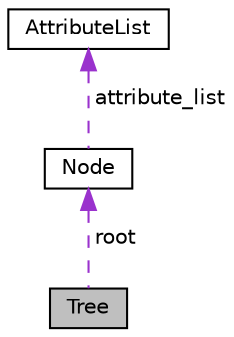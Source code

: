 digraph "Tree"
{
  edge [fontname="Helvetica",fontsize="10",labelfontname="Helvetica",labelfontsize="10"];
  node [fontname="Helvetica",fontsize="10",shape=record];
  Node1 [label="Tree",height=0.2,width=0.4,color="black", fillcolor="grey75", style="filled", fontcolor="black"];
  Node2 -> Node1 [dir="back",color="darkorchid3",fontsize="10",style="dashed",label=" root" ,fontname="Helvetica"];
  Node2 [label="Node",height=0.2,width=0.4,color="black", fillcolor="white", style="filled",URL="$class_node.html",tooltip="Класът описва елементите на XML документът. Всеки е елемент е част от кореново дърво ..."];
  Node3 -> Node2 [dir="back",color="darkorchid3",fontsize="10",style="dashed",label=" attribute_list" ,fontname="Helvetica"];
  Node3 [label="AttributeList",height=0.2,width=0.4,color="black", fillcolor="white", style="filled",URL="$struct_attribute_list.html",tooltip="Класът съдържа атрибутите на даден елемент "];
}
